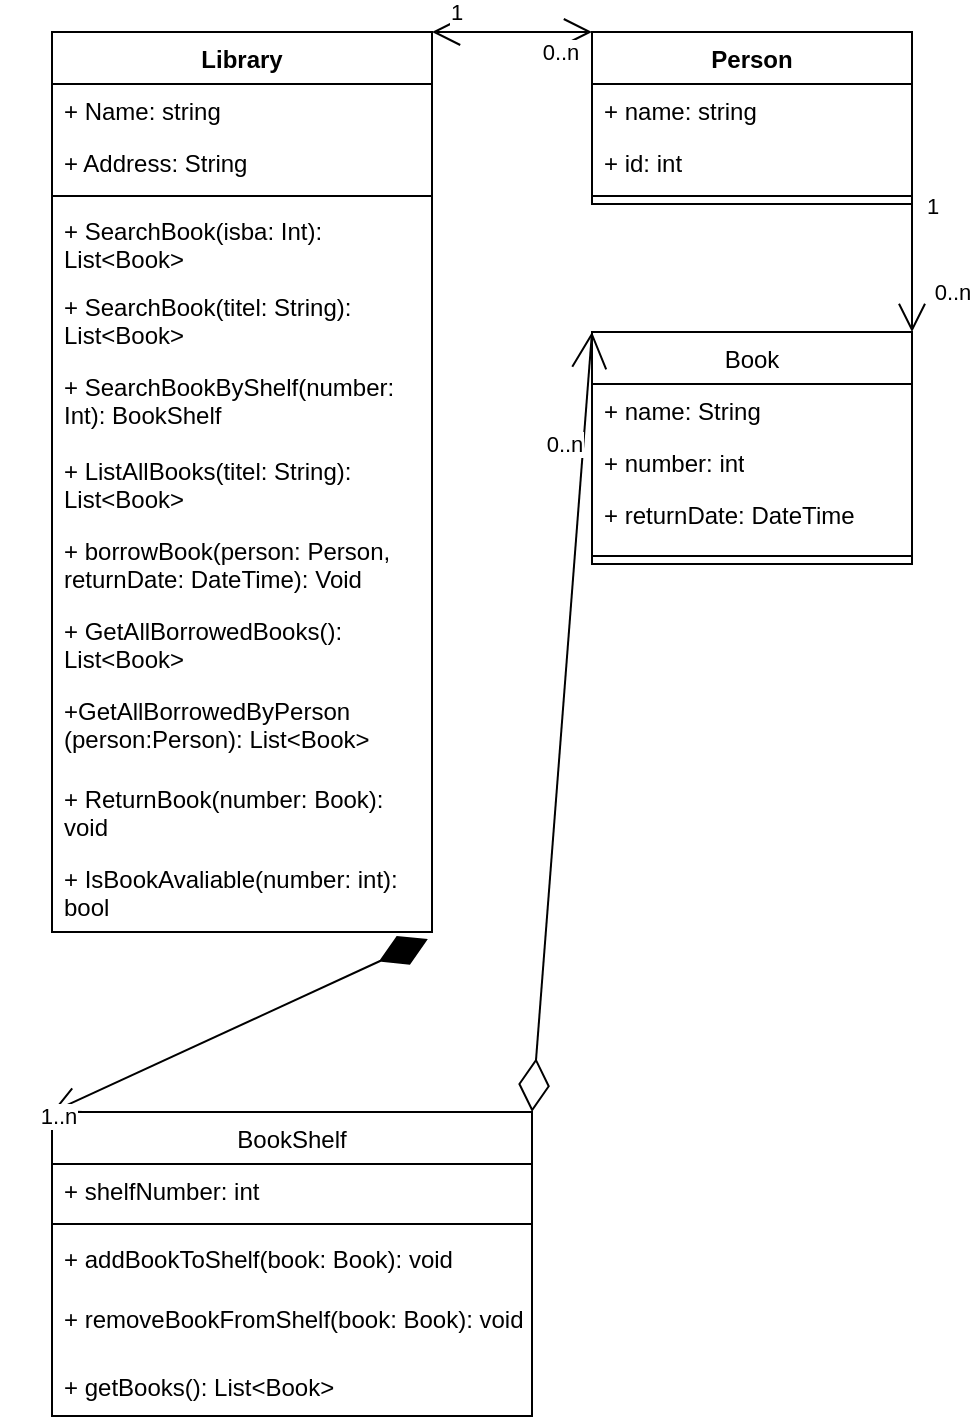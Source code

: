 <mxfile version="24.7.5">
  <diagram name="Seite-1" id="jCsNRacNEVwEtwQ1JzQi">
    <mxGraphModel dx="1027" dy="1029" grid="1" gridSize="10" guides="1" tooltips="1" connect="1" arrows="1" fold="1" page="1" pageScale="1" pageWidth="827" pageHeight="1169" math="0" shadow="0">
      <root>
        <mxCell id="0" />
        <mxCell id="1" parent="0" />
        <mxCell id="yo2mBjub2RDxU4m30qik-1" value="Library" style="swimlane;fontStyle=1;align=center;verticalAlign=top;childLayout=stackLayout;horizontal=1;startSize=26;horizontalStack=0;resizeParent=1;resizeParentMax=0;resizeLast=0;collapsible=1;marginBottom=0;whiteSpace=wrap;html=1;" parent="1" vertex="1">
          <mxGeometry x="160" y="190" width="190" height="450" as="geometry" />
        </mxCell>
        <mxCell id="yo2mBjub2RDxU4m30qik-2" value="+ Name: string" style="text;strokeColor=none;fillColor=none;align=left;verticalAlign=top;spacingLeft=4;spacingRight=4;overflow=hidden;rotatable=0;points=[[0,0.5],[1,0.5]];portConstraint=eastwest;whiteSpace=wrap;html=1;" parent="yo2mBjub2RDxU4m30qik-1" vertex="1">
          <mxGeometry y="26" width="190" height="26" as="geometry" />
        </mxCell>
        <mxCell id="yo2mBjub2RDxU4m30qik-4" value="+ Address: String" style="text;strokeColor=none;fillColor=none;align=left;verticalAlign=top;spacingLeft=4;spacingRight=4;overflow=hidden;rotatable=0;points=[[0,0.5],[1,0.5]];portConstraint=eastwest;whiteSpace=wrap;html=1;" parent="yo2mBjub2RDxU4m30qik-1" vertex="1">
          <mxGeometry y="52" width="190" height="26" as="geometry" />
        </mxCell>
        <mxCell id="yo2mBjub2RDxU4m30qik-3" value="" style="line;strokeWidth=1;fillColor=none;align=left;verticalAlign=middle;spacingTop=-1;spacingLeft=3;spacingRight=3;rotatable=0;labelPosition=right;points=[];portConstraint=eastwest;strokeColor=inherit;" parent="yo2mBjub2RDxU4m30qik-1" vertex="1">
          <mxGeometry y="78" width="190" height="8" as="geometry" />
        </mxCell>
        <mxCell id="yo2mBjub2RDxU4m30qik-15" value="+ SearchBook(isba: Int): List&amp;lt;Book&amp;gt;" style="text;strokeColor=none;fillColor=none;align=left;verticalAlign=top;spacingLeft=4;spacingRight=4;overflow=hidden;rotatable=0;points=[[0,0.5],[1,0.5]];portConstraint=eastwest;whiteSpace=wrap;html=1;" parent="yo2mBjub2RDxU4m30qik-1" vertex="1">
          <mxGeometry y="86" width="190" height="38" as="geometry" />
        </mxCell>
        <mxCell id="yo2mBjub2RDxU4m30qik-16" value="+ SearchBook(titel: String): List&amp;lt;Book&amp;gt;" style="text;strokeColor=none;fillColor=none;align=left;verticalAlign=top;spacingLeft=4;spacingRight=4;overflow=hidden;rotatable=0;points=[[0,0.5],[1,0.5]];portConstraint=eastwest;whiteSpace=wrap;html=1;" parent="yo2mBjub2RDxU4m30qik-1" vertex="1">
          <mxGeometry y="124" width="190" height="40" as="geometry" />
        </mxCell>
        <mxCell id="yo2mBjub2RDxU4m30qik-20" value="+ SearchBookByShelf(number: Int):&amp;nbsp;&lt;span style=&quot;text-align: center;&quot;&gt;BookShelf&lt;/span&gt;" style="text;strokeColor=none;fillColor=none;align=left;verticalAlign=top;spacingLeft=4;spacingRight=4;overflow=hidden;rotatable=0;points=[[0,0.5],[1,0.5]];portConstraint=eastwest;whiteSpace=wrap;html=1;" parent="yo2mBjub2RDxU4m30qik-1" vertex="1">
          <mxGeometry y="164" width="190" height="42" as="geometry" />
        </mxCell>
        <mxCell id="yo2mBjub2RDxU4m30qik-17" value="+ ListAllBooks(titel: String): List&amp;lt;Book&amp;gt;" style="text;strokeColor=none;fillColor=none;align=left;verticalAlign=top;spacingLeft=4;spacingRight=4;overflow=hidden;rotatable=0;points=[[0,0.5],[1,0.5]];portConstraint=eastwest;whiteSpace=wrap;html=1;" parent="yo2mBjub2RDxU4m30qik-1" vertex="1">
          <mxGeometry y="206" width="190" height="40" as="geometry" />
        </mxCell>
        <mxCell id="yo2mBjub2RDxU4m30qik-24" value="+ borrowBook(person: Person, returnDate: DateTime): Void" style="text;strokeColor=none;fillColor=none;align=left;verticalAlign=top;spacingLeft=4;spacingRight=4;overflow=hidden;rotatable=0;points=[[0,0.5],[1,0.5]];portConstraint=eastwest;whiteSpace=wrap;html=1;" parent="yo2mBjub2RDxU4m30qik-1" vertex="1">
          <mxGeometry y="246" width="190" height="40" as="geometry" />
        </mxCell>
        <mxCell id="SavY9jx5Hc72t4bkeRyl-7" value="+ GetAllBorrowedBooks(): List&amp;lt;Book&amp;gt;" style="text;strokeColor=none;fillColor=none;align=left;verticalAlign=top;spacingLeft=4;spacingRight=4;overflow=hidden;rotatable=0;points=[[0,0.5],[1,0.5]];portConstraint=eastwest;whiteSpace=wrap;html=1;" parent="yo2mBjub2RDxU4m30qik-1" vertex="1">
          <mxGeometry y="286" width="190" height="40" as="geometry" />
        </mxCell>
        <mxCell id="SavY9jx5Hc72t4bkeRyl-8" value="+GetAllBorrowedByPerson&lt;div&gt;(person:Person): List&amp;lt;Book&amp;gt;&lt;/div&gt;" style="text;strokeColor=none;fillColor=none;align=left;verticalAlign=top;spacingLeft=4;spacingRight=4;overflow=hidden;rotatable=0;points=[[0,0.5],[1,0.5]];portConstraint=eastwest;whiteSpace=wrap;html=1;" parent="yo2mBjub2RDxU4m30qik-1" vertex="1">
          <mxGeometry y="326" width="190" height="44" as="geometry" />
        </mxCell>
        <mxCell id="yo2mBjub2RDxU4m30qik-28" value="+ ReturnBook(number: Book): void" style="text;strokeColor=none;fillColor=none;align=left;verticalAlign=top;spacingLeft=4;spacingRight=4;overflow=hidden;rotatable=0;points=[[0,0.5],[1,0.5]];portConstraint=eastwest;whiteSpace=wrap;html=1;" parent="yo2mBjub2RDxU4m30qik-1" vertex="1">
          <mxGeometry y="370" width="190" height="40" as="geometry" />
        </mxCell>
        <mxCell id="1JRcpQUP1FQVodjioX-t-2" value="+ IsBookAvaliable(number: int): bool" style="text;strokeColor=none;fillColor=none;align=left;verticalAlign=top;spacingLeft=4;spacingRight=4;overflow=hidden;rotatable=0;points=[[0,0.5],[1,0.5]];portConstraint=eastwest;whiteSpace=wrap;html=1;" vertex="1" parent="yo2mBjub2RDxU4m30qik-1">
          <mxGeometry y="410" width="190" height="40" as="geometry" />
        </mxCell>
        <mxCell id="yo2mBjub2RDxU4m30qik-5" value="Book" style="swimlane;fontStyle=0;align=center;verticalAlign=top;childLayout=stackLayout;horizontal=1;startSize=26;horizontalStack=0;resizeParent=1;resizeParentMax=0;resizeLast=0;collapsible=1;marginBottom=0;whiteSpace=wrap;html=1;" parent="1" vertex="1">
          <mxGeometry x="430" y="340" width="160" height="116" as="geometry" />
        </mxCell>
        <mxCell id="yo2mBjub2RDxU4m30qik-6" value="+ name: String" style="text;strokeColor=none;fillColor=none;align=left;verticalAlign=top;spacingLeft=4;spacingRight=4;overflow=hidden;rotatable=0;points=[[0,0.5],[1,0.5]];portConstraint=eastwest;whiteSpace=wrap;html=1;" parent="yo2mBjub2RDxU4m30qik-5" vertex="1">
          <mxGeometry y="26" width="160" height="26" as="geometry" />
        </mxCell>
        <mxCell id="yo2mBjub2RDxU4m30qik-8" value="+ number: int" style="text;strokeColor=none;fillColor=none;align=left;verticalAlign=top;spacingLeft=4;spacingRight=4;overflow=hidden;rotatable=0;points=[[0,0.5],[1,0.5]];portConstraint=eastwest;whiteSpace=wrap;html=1;" parent="yo2mBjub2RDxU4m30qik-5" vertex="1">
          <mxGeometry y="52" width="160" height="26" as="geometry" />
        </mxCell>
        <mxCell id="yo2mBjub2RDxU4m30qik-31" value="+&amp;nbsp;returnDate: DateTime" style="text;strokeColor=none;fillColor=none;align=left;verticalAlign=top;spacingLeft=4;spacingRight=4;overflow=hidden;rotatable=0;points=[[0,0.5],[1,0.5]];portConstraint=eastwest;whiteSpace=wrap;html=1;" parent="yo2mBjub2RDxU4m30qik-5" vertex="1">
          <mxGeometry y="78" width="160" height="30" as="geometry" />
        </mxCell>
        <mxCell id="yo2mBjub2RDxU4m30qik-7" value="" style="line;strokeWidth=1;fillColor=none;align=left;verticalAlign=middle;spacingTop=-1;spacingLeft=3;spacingRight=3;rotatable=0;labelPosition=right;points=[];portConstraint=eastwest;strokeColor=inherit;" parent="yo2mBjub2RDxU4m30qik-5" vertex="1">
          <mxGeometry y="108" width="160" height="8" as="geometry" />
        </mxCell>
        <mxCell id="yo2mBjub2RDxU4m30qik-9" value="BookShelf" style="swimlane;fontStyle=0;align=center;verticalAlign=top;childLayout=stackLayout;horizontal=1;startSize=26;horizontalStack=0;resizeParent=1;resizeParentMax=0;resizeLast=0;collapsible=1;marginBottom=0;whiteSpace=wrap;html=1;" parent="1" vertex="1">
          <mxGeometry x="160" y="730" width="240" height="152" as="geometry" />
        </mxCell>
        <mxCell id="yo2mBjub2RDxU4m30qik-10" value="+ shelfNumber: int" style="text;strokeColor=none;fillColor=none;align=left;verticalAlign=top;spacingLeft=4;spacingRight=4;overflow=hidden;rotatable=0;points=[[0,0.5],[1,0.5]];portConstraint=eastwest;whiteSpace=wrap;html=1;" parent="yo2mBjub2RDxU4m30qik-9" vertex="1">
          <mxGeometry y="26" width="240" height="26" as="geometry" />
        </mxCell>
        <mxCell id="yo2mBjub2RDxU4m30qik-11" value="" style="line;strokeWidth=1;fillColor=none;align=left;verticalAlign=middle;spacingTop=-1;spacingLeft=3;spacingRight=3;rotatable=0;labelPosition=right;points=[];portConstraint=eastwest;strokeColor=inherit;" parent="yo2mBjub2RDxU4m30qik-9" vertex="1">
          <mxGeometry y="52" width="240" height="8" as="geometry" />
        </mxCell>
        <mxCell id="yo2mBjub2RDxU4m30qik-12" value="+ addBookToShelf(book: Book): void" style="text;strokeColor=none;fillColor=none;align=left;verticalAlign=top;spacingLeft=4;spacingRight=4;overflow=hidden;rotatable=0;points=[[0,0.5],[1,0.5]];portConstraint=eastwest;whiteSpace=wrap;html=1;" parent="yo2mBjub2RDxU4m30qik-9" vertex="1">
          <mxGeometry y="60" width="240" height="30" as="geometry" />
        </mxCell>
        <mxCell id="yo2mBjub2RDxU4m30qik-19" value="+ removeBookFromShelf(book: Book): void" style="text;strokeColor=none;fillColor=none;align=left;verticalAlign=top;spacingLeft=4;spacingRight=4;overflow=hidden;rotatable=0;points=[[0,0.5],[1,0.5]];portConstraint=eastwest;whiteSpace=wrap;html=1;" parent="yo2mBjub2RDxU4m30qik-9" vertex="1">
          <mxGeometry y="90" width="240" height="34" as="geometry" />
        </mxCell>
        <mxCell id="yo2mBjub2RDxU4m30qik-33" value="+ getBooks(): List&amp;lt;Book&amp;gt;" style="text;strokeColor=none;fillColor=none;align=left;verticalAlign=top;spacingLeft=4;spacingRight=4;overflow=hidden;rotatable=0;points=[[0,0.5],[1,0.5]];portConstraint=eastwest;whiteSpace=wrap;html=1;" parent="yo2mBjub2RDxU4m30qik-9" vertex="1">
          <mxGeometry y="124" width="240" height="28" as="geometry" />
        </mxCell>
        <mxCell id="yo2mBjub2RDxU4m30qik-13" value="" style="endArrow=diamondThin;endFill=1;endSize=24;html=1;rounded=0;exitX=0;exitY=0;exitDx=0;exitDy=0;startArrow=open;startFill=0;sourcePerimeterSpacing=8;startSize=12;fontStyle=4;entryX=0.989;entryY=1.088;entryDx=0;entryDy=0;entryPerimeter=0;" parent="1" source="yo2mBjub2RDxU4m30qik-9" target="1JRcpQUP1FQVodjioX-t-2" edge="1">
          <mxGeometry x="0.035" y="-14" width="160" relative="1" as="geometry">
            <mxPoint x="10" y="530" as="sourcePoint" />
            <mxPoint x="320" y="550" as="targetPoint" />
            <Array as="points" />
            <mxPoint as="offset" />
          </mxGeometry>
        </mxCell>
        <mxCell id="SavY9jx5Hc72t4bkeRyl-6" value="1..n" style="edgeLabel;html=1;align=center;verticalAlign=middle;resizable=0;points=[];" parent="yo2mBjub2RDxU4m30qik-13" vertex="1" connectable="0">
          <mxGeometry x="0.015" relative="1" as="geometry">
            <mxPoint x="-93" y="46" as="offset" />
          </mxGeometry>
        </mxCell>
        <mxCell id="yo2mBjub2RDxU4m30qik-14" value="" style="endArrow=diamondThin;endFill=0;endSize=24;html=1;rounded=0;entryX=1;entryY=0;entryDx=0;entryDy=0;startArrow=open;startFill=0;sourcePerimeterSpacing=7;targetPerimeterSpacing=7;startSize=16;" parent="1" target="yo2mBjub2RDxU4m30qik-9" edge="1">
          <mxGeometry width="160" relative="1" as="geometry">
            <mxPoint x="430" y="340" as="sourcePoint" />
            <mxPoint x="380.0" y="570" as="targetPoint" />
          </mxGeometry>
        </mxCell>
        <mxCell id="SavY9jx5Hc72t4bkeRyl-4" value="0..n" style="edgeLabel;html=1;align=center;verticalAlign=middle;resizable=0;points=[];" parent="yo2mBjub2RDxU4m30qik-14" vertex="1" connectable="0">
          <mxGeometry x="-0.58" y="-1" relative="1" as="geometry">
            <mxPoint x="-7" y="-26" as="offset" />
          </mxGeometry>
        </mxCell>
        <mxCell id="yo2mBjub2RDxU4m30qik-35" value="Person" style="swimlane;fontStyle=1;align=center;verticalAlign=top;childLayout=stackLayout;horizontal=1;startSize=26;horizontalStack=0;resizeParent=1;resizeParentMax=0;resizeLast=0;collapsible=1;marginBottom=0;whiteSpace=wrap;html=1;" parent="1" vertex="1">
          <mxGeometry x="430" y="190" width="160" height="86" as="geometry" />
        </mxCell>
        <mxCell id="yo2mBjub2RDxU4m30qik-36" value="+ name: string" style="text;strokeColor=none;fillColor=none;align=left;verticalAlign=top;spacingLeft=4;spacingRight=4;overflow=hidden;rotatable=0;points=[[0,0.5],[1,0.5]];portConstraint=eastwest;whiteSpace=wrap;html=1;" parent="yo2mBjub2RDxU4m30qik-35" vertex="1">
          <mxGeometry y="26" width="160" height="26" as="geometry" />
        </mxCell>
        <mxCell id="SavY9jx5Hc72t4bkeRyl-9" value="+ id: int" style="text;strokeColor=none;fillColor=none;align=left;verticalAlign=top;spacingLeft=4;spacingRight=4;overflow=hidden;rotatable=0;points=[[0,0.5],[1,0.5]];portConstraint=eastwest;whiteSpace=wrap;html=1;" parent="yo2mBjub2RDxU4m30qik-35" vertex="1">
          <mxGeometry y="52" width="160" height="26" as="geometry" />
        </mxCell>
        <mxCell id="yo2mBjub2RDxU4m30qik-37" value="" style="line;strokeWidth=1;fillColor=none;align=left;verticalAlign=middle;spacingTop=-1;spacingLeft=3;spacingRight=3;rotatable=0;labelPosition=right;points=[];portConstraint=eastwest;strokeColor=inherit;" parent="yo2mBjub2RDxU4m30qik-35" vertex="1">
          <mxGeometry y="78" width="160" height="8" as="geometry" />
        </mxCell>
        <mxCell id="SavY9jx5Hc72t4bkeRyl-10" value="" style="endArrow=open;endFill=1;endSize=12;html=1;rounded=0;exitX=1;exitY=0;exitDx=0;exitDy=0;entryX=0;entryY=0;entryDx=0;entryDy=0;startArrow=open;startFill=0;startSize=12;" parent="1" source="yo2mBjub2RDxU4m30qik-1" target="yo2mBjub2RDxU4m30qik-35" edge="1">
          <mxGeometry width="160" relative="1" as="geometry">
            <mxPoint x="550" y="620" as="sourcePoint" />
            <mxPoint x="710" y="620" as="targetPoint" />
          </mxGeometry>
        </mxCell>
        <mxCell id="wmlMMb9DV1sKbeTs3-jD-2" value="0..n" style="edgeLabel;html=1;align=center;verticalAlign=middle;resizable=0;points=[];" parent="SavY9jx5Hc72t4bkeRyl-10" vertex="1" connectable="0">
          <mxGeometry x="0.7" y="-3" relative="1" as="geometry">
            <mxPoint x="-4" y="7" as="offset" />
          </mxGeometry>
        </mxCell>
        <mxCell id="wmlMMb9DV1sKbeTs3-jD-3" value="1" style="edgeLabel;html=1;align=center;verticalAlign=middle;resizable=0;points=[];" parent="SavY9jx5Hc72t4bkeRyl-10" vertex="1" connectable="0">
          <mxGeometry x="-0.7" y="2" relative="1" as="geometry">
            <mxPoint y="-8" as="offset" />
          </mxGeometry>
        </mxCell>
        <mxCell id="wmlMMb9DV1sKbeTs3-jD-1" value="" style="endArrow=none;endFill=0;endSize=12;html=1;rounded=0;exitX=1;exitY=0;exitDx=0;exitDy=0;entryX=1;entryY=1;entryDx=0;entryDy=0;startArrow=open;startFill=0;startSize=12;" parent="1" source="yo2mBjub2RDxU4m30qik-5" target="yo2mBjub2RDxU4m30qik-35" edge="1">
          <mxGeometry width="160" relative="1" as="geometry">
            <mxPoint x="374" y="320" as="sourcePoint" />
            <mxPoint x="454" y="320" as="targetPoint" />
          </mxGeometry>
        </mxCell>
        <mxCell id="wmlMMb9DV1sKbeTs3-jD-4" value="1" style="edgeLabel;html=1;align=center;verticalAlign=middle;resizable=0;points=[];" parent="wmlMMb9DV1sKbeTs3-jD-1" vertex="1" connectable="0">
          <mxGeometry x="0.8" y="-2" relative="1" as="geometry">
            <mxPoint x="8" y="-6" as="offset" />
          </mxGeometry>
        </mxCell>
        <mxCell id="wmlMMb9DV1sKbeTs3-jD-5" value="0..n" style="edgeLabel;html=1;align=center;verticalAlign=middle;resizable=0;points=[];" parent="wmlMMb9DV1sKbeTs3-jD-1" vertex="1" connectable="0">
          <mxGeometry x="-0.8" y="-1" relative="1" as="geometry">
            <mxPoint x="19" y="-14" as="offset" />
          </mxGeometry>
        </mxCell>
      </root>
    </mxGraphModel>
  </diagram>
</mxfile>
